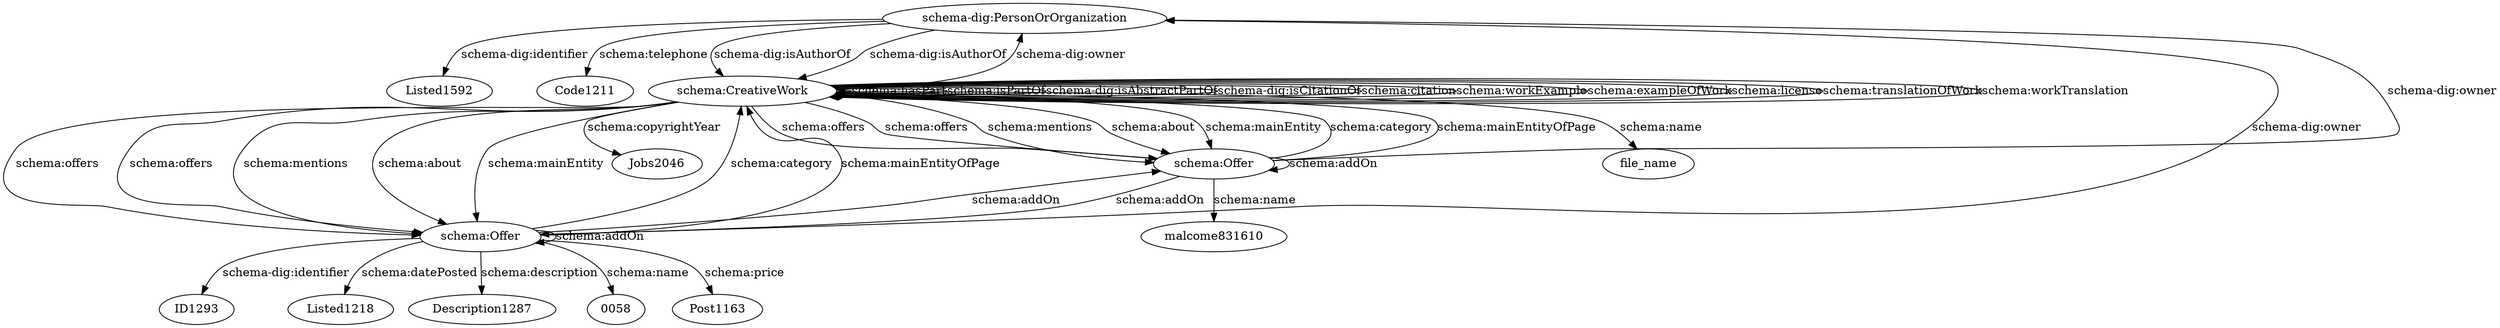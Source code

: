 digraph {
  Listed1592 [type=attribute_name,label=Listed1592]
  "schema-dig:PersonOrOrganization1" [type=class_uri,label="schema-dig:PersonOrOrganization"]
  Code1211 [type=attribute_name,label=Code1211]
  Jobs2046 [type=attribute_name,label=Jobs2046]
  "schema:CreativeWork1" [type=class_uri,label="schema:CreativeWork"]
  file_name [type=attribute_name,label=file_name]
  ID1293 [type=attribute_name,label=ID1293]
  "schema:Offer1" [type=class_uri,label="schema:Offer"]
  Listed1218 [type=attribute_name,label=Listed1218]
  Description1287 [type=attribute_name,label=Description1287]
  "0058" [type=attribute_name,label="0058"]
  Post1163 [type=attribute_name,label=Post1163]
  malcome831610 [type=attribute_name,label=malcome831610]
  "schema:Offer2" [type=class_uri,label="schema:Offer"]
  "schema-dig:PersonOrOrganization1" -> Listed1592 [label="schema-dig:identifier",type=st_property_uri]
  "schema-dig:PersonOrOrganization1" -> Code1211 [label="schema:telephone",type=st_property_uri]
  "schema:CreativeWork1" -> Jobs2046 [label="schema:copyrightYear",type=st_property_uri]
  "schema:CreativeWork1" -> file_name [label="schema:name",type=st_property_uri]
  "schema:Offer1" -> ID1293 [label="schema-dig:identifier",type=st_property_uri]
  "schema:Offer1" -> Listed1218 [label="schema:datePosted",type=st_property_uri]
  "schema:Offer1" -> Description1287 [label="schema:description",type=st_property_uri]
  "schema:Offer1" -> "0058" [label="schema:name",type=st_property_uri]
  "schema:Offer1" -> Post1163 [label="schema:price",type=st_property_uri]
  "schema:Offer2" -> malcome831610 [label="schema:name",type=st_property_uri]
  "schema-dig:PersonOrOrganization1" -> "schema:CreativeWork1" [label="schema-dig:isAuthorOf",type=direct_property_uri,weight=1]
  "schema:CreativeWork1" -> "schema:CreativeWork1" [label="schema:hasPart",type=direct_property_uri,weight=1]
  "schema:CreativeWork1" -> "schema:CreativeWork1" [label="schema:isPartOf",type=direct_property_uri,weight=1]
  "schema:CreativeWork1" -> "schema:CreativeWork1" [label="schema-dig:isAbstractPartOf",type=direct_property_uri,weight=1]
  "schema:CreativeWork1" -> "schema:CreativeWork1" [label="schema-dig:isCitationOf",type=direct_property_uri,weight=1]
  "schema:CreativeWork1" -> "schema:CreativeWork1" [label="schema:citation",type=direct_property_uri,weight=1]
  "schema:CreativeWork1" -> "schema:CreativeWork1" [label="schema:workExample",type=direct_property_uri,weight=1]
  "schema:CreativeWork1" -> "schema:CreativeWork1" [label="schema:exampleOfWork",type=direct_property_uri,weight=1]
  "schema:CreativeWork1" -> "schema:CreativeWork1" [label="schema:license",type=direct_property_uri,weight=1]
  "schema:CreativeWork1" -> "schema:CreativeWork1" [label="schema:translationOfWork",type=direct_property_uri,weight=1]
  "schema:CreativeWork1" -> "schema:CreativeWork1" [label="schema:workTranslation",type=direct_property_uri,weight=1]
  "schema:CreativeWork1" -> "schema:Offer1" [label="schema:offers",type=direct_property_uri,weight=1]
  "schema:CreativeWork1" -> "schema:Offer2" [label="schema:offers",type=direct_property_uri,weight=1]
  "schema:Offer1" -> "schema:Offer1" [label="schema:addOn",type=direct_property_uri,weight=1]
  "schema:Offer1" -> "schema:Offer2" [label="schema:addOn",type=direct_property_uri,weight=1]
  "schema:Offer2" -> "schema:Offer1" [label="schema:addOn",type=direct_property_uri,weight=1]
  "schema:Offer2" -> "schema:Offer2" [label="schema:addOn",type=direct_property_uri,weight=1]
  "schema-dig:PersonOrOrganization1" -> "schema:CreativeWork1" [label="schema-dig:isAuthorOf",type=inherited,weight=4]
  "schema:CreativeWork1" -> "schema-dig:PersonOrOrganization1" [label="schema-dig:owner",type=inherited,weight=4]
  "schema:CreativeWork1" -> "schema:Offer1" [label="schema:offers",type=inherited,weight=4]
  "schema:CreativeWork1" -> "schema:Offer2" [label="schema:offers",type=inherited,weight=4]
  "schema:CreativeWork1" -> "schema:Offer1" [label="schema:mentions",type=inherited,weight=4]
  "schema:CreativeWork1" -> "schema:Offer2" [label="schema:mentions",type=inherited,weight=4]
  "schema:CreativeWork1" -> "schema:Offer1" [label="schema:about",type=inherited,weight=4]
  "schema:CreativeWork1" -> "schema:Offer2" [label="schema:about",type=inherited,weight=4]
  "schema:CreativeWork1" -> "schema:Offer1" [label="schema:mainEntity",type=inherited,weight=4]
  "schema:CreativeWork1" -> "schema:Offer2" [label="schema:mainEntity",type=inherited,weight=4]
  "schema:Offer1" -> "schema-dig:PersonOrOrganization1" [label="schema-dig:owner",type=inherited,weight=4]
  "schema:Offer2" -> "schema-dig:PersonOrOrganization1" [label="schema-dig:owner",type=inherited,weight=4]
  "schema:Offer1" -> "schema:CreativeWork1" [label="schema:category",type=inherited,weight=4]
  "schema:Offer2" -> "schema:CreativeWork1" [label="schema:category",type=inherited,weight=4]
  "schema:Offer1" -> "schema:CreativeWork1" [label="schema:mainEntityOfPage",type=inherited,weight=4]
  "schema:Offer2" -> "schema:CreativeWork1" [label="schema:mainEntityOfPage",type=inherited,weight=4]
}
